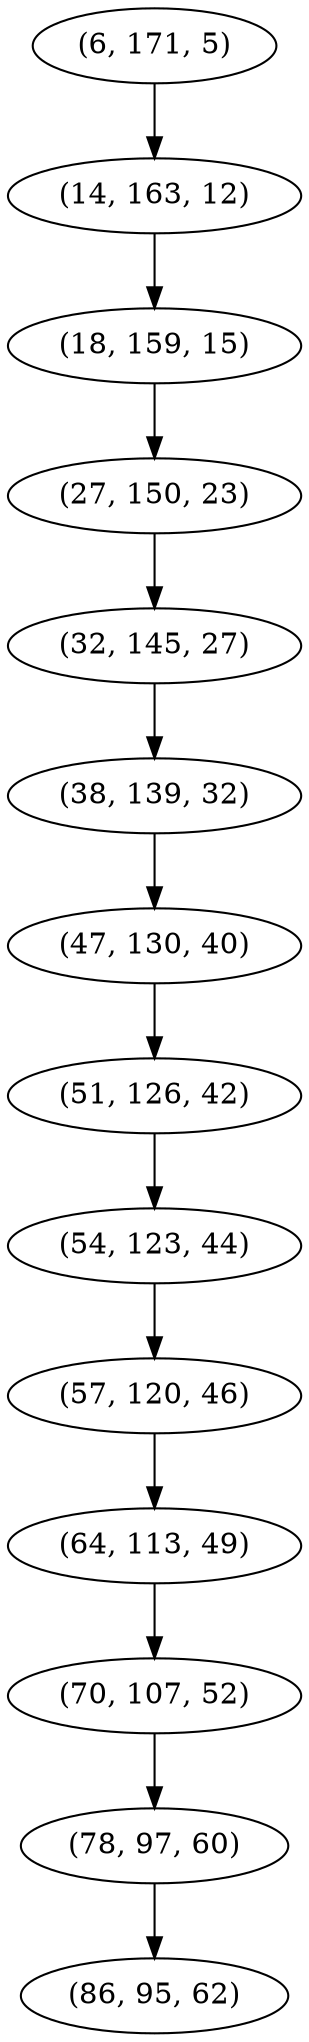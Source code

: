 digraph tree {
    "(6, 171, 5)";
    "(14, 163, 12)";
    "(18, 159, 15)";
    "(27, 150, 23)";
    "(32, 145, 27)";
    "(38, 139, 32)";
    "(47, 130, 40)";
    "(51, 126, 42)";
    "(54, 123, 44)";
    "(57, 120, 46)";
    "(64, 113, 49)";
    "(70, 107, 52)";
    "(78, 97, 60)";
    "(86, 95, 62)";
    "(6, 171, 5)" -> "(14, 163, 12)";
    "(14, 163, 12)" -> "(18, 159, 15)";
    "(18, 159, 15)" -> "(27, 150, 23)";
    "(27, 150, 23)" -> "(32, 145, 27)";
    "(32, 145, 27)" -> "(38, 139, 32)";
    "(38, 139, 32)" -> "(47, 130, 40)";
    "(47, 130, 40)" -> "(51, 126, 42)";
    "(51, 126, 42)" -> "(54, 123, 44)";
    "(54, 123, 44)" -> "(57, 120, 46)";
    "(57, 120, 46)" -> "(64, 113, 49)";
    "(64, 113, 49)" -> "(70, 107, 52)";
    "(70, 107, 52)" -> "(78, 97, 60)";
    "(78, 97, 60)" -> "(86, 95, 62)";
}
